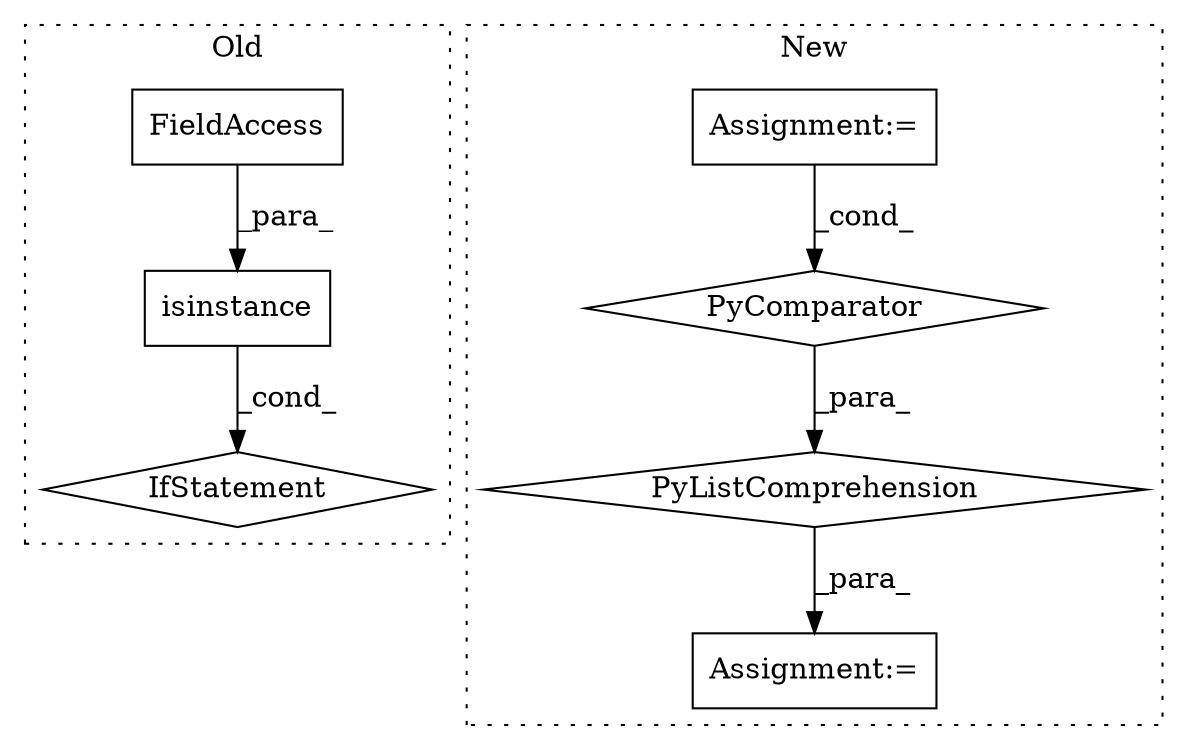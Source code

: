 digraph G {
subgraph cluster0 {
1 [label="isinstance" a="32" s="3253,3282" l="11,1" shape="box"];
4 [label="IfStatement" a="25" s="3283" l="3" shape="diamond"];
5 [label="FieldAccess" a="22" s="3278" l="4" shape="box"];
label = "Old";
style="dotted";
}
subgraph cluster1 {
2 [label="PyComparator" a="113" s="3775" l="32" shape="diamond"];
3 [label="Assignment:=" a="7" s="3775" l="32" shape="box"];
6 [label="Assignment:=" a="7" s="3682" l="14" shape="box"];
7 [label="PyListComprehension" a="109" s="3696" l="119" shape="diamond"];
label = "New";
style="dotted";
}
1 -> 4 [label="_cond_"];
2 -> 7 [label="_para_"];
3 -> 2 [label="_cond_"];
5 -> 1 [label="_para_"];
7 -> 6 [label="_para_"];
}